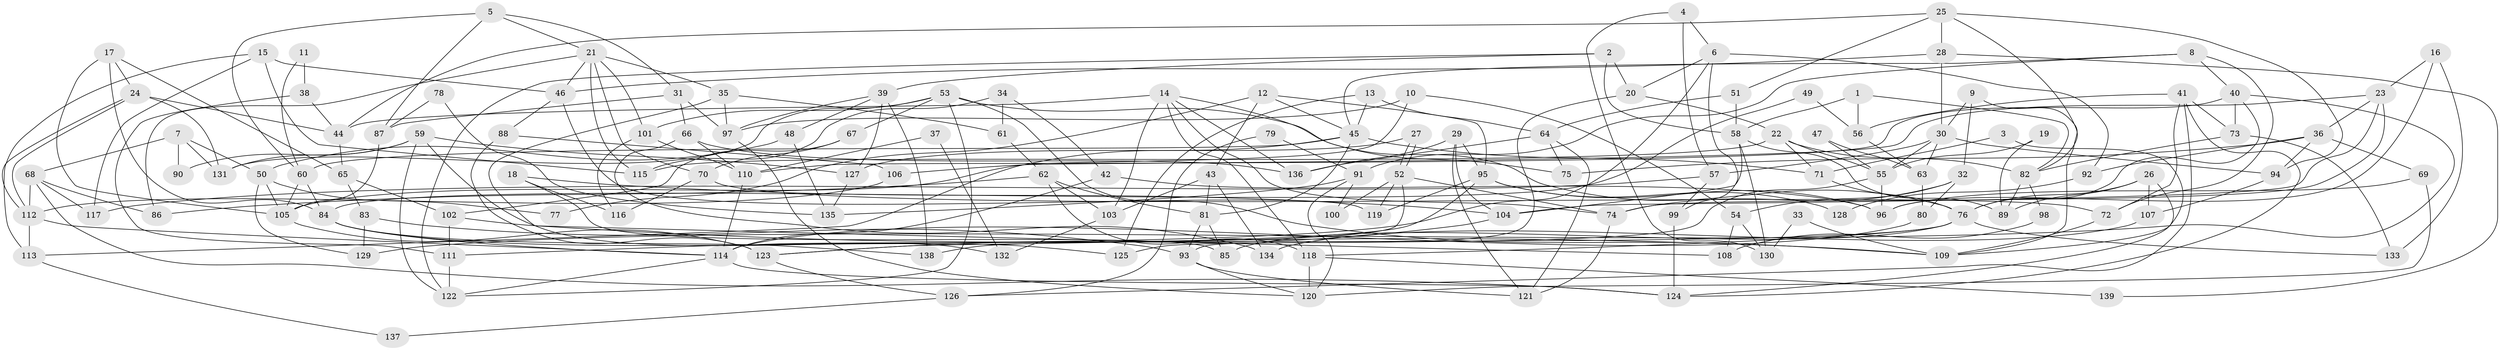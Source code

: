 // Generated by graph-tools (version 1.1) at 2025/01/03/09/25 03:01:58]
// undirected, 139 vertices, 278 edges
graph export_dot {
graph [start="1"]
  node [color=gray90,style=filled];
  1;
  2;
  3;
  4;
  5;
  6;
  7;
  8;
  9;
  10;
  11;
  12;
  13;
  14;
  15;
  16;
  17;
  18;
  19;
  20;
  21;
  22;
  23;
  24;
  25;
  26;
  27;
  28;
  29;
  30;
  31;
  32;
  33;
  34;
  35;
  36;
  37;
  38;
  39;
  40;
  41;
  42;
  43;
  44;
  45;
  46;
  47;
  48;
  49;
  50;
  51;
  52;
  53;
  54;
  55;
  56;
  57;
  58;
  59;
  60;
  61;
  62;
  63;
  64;
  65;
  66;
  67;
  68;
  69;
  70;
  71;
  72;
  73;
  74;
  75;
  76;
  77;
  78;
  79;
  80;
  81;
  82;
  83;
  84;
  85;
  86;
  87;
  88;
  89;
  90;
  91;
  92;
  93;
  94;
  95;
  96;
  97;
  98;
  99;
  100;
  101;
  102;
  103;
  104;
  105;
  106;
  107;
  108;
  109;
  110;
  111;
  112;
  113;
  114;
  115;
  116;
  117;
  118;
  119;
  120;
  121;
  122;
  123;
  124;
  125;
  126;
  127;
  128;
  129;
  130;
  131;
  132;
  133;
  134;
  135;
  136;
  137;
  138;
  139;
  1 -- 58;
  1 -- 82;
  1 -- 56;
  2 -- 20;
  2 -- 122;
  2 -- 39;
  2 -- 58;
  3 -- 71;
  3 -- 109;
  4 -- 6;
  4 -- 130;
  4 -- 57;
  5 -- 87;
  5 -- 21;
  5 -- 31;
  5 -- 60;
  6 -- 111;
  6 -- 20;
  6 -- 92;
  6 -- 99;
  7 -- 50;
  7 -- 131;
  7 -- 68;
  7 -- 90;
  8 -- 72;
  8 -- 45;
  8 -- 40;
  8 -- 91;
  9 -- 32;
  9 -- 30;
  9 -- 109;
  10 -- 105;
  10 -- 97;
  10 -- 54;
  11 -- 60;
  11 -- 38;
  12 -- 45;
  12 -- 43;
  12 -- 77;
  12 -- 95;
  13 -- 64;
  13 -- 45;
  13 -- 125;
  14 -- 76;
  14 -- 44;
  14 -- 74;
  14 -- 103;
  14 -- 118;
  14 -- 136;
  15 -- 113;
  15 -- 117;
  15 -- 46;
  15 -- 115;
  16 -- 23;
  16 -- 96;
  16 -- 133;
  17 -- 24;
  17 -- 84;
  17 -- 65;
  17 -- 105;
  18 -- 85;
  18 -- 104;
  18 -- 116;
  19 -- 55;
  19 -- 89;
  20 -- 22;
  20 -- 93;
  21 -- 70;
  21 -- 46;
  21 -- 35;
  21 -- 86;
  21 -- 101;
  21 -- 115;
  22 -- 71;
  22 -- 115;
  22 -- 55;
  22 -- 82;
  23 -- 74;
  23 -- 106;
  23 -- 36;
  23 -- 104;
  24 -- 44;
  24 -- 112;
  24 -- 112;
  24 -- 131;
  25 -- 82;
  25 -- 51;
  25 -- 28;
  25 -- 44;
  25 -- 94;
  26 -- 89;
  26 -- 76;
  26 -- 107;
  26 -- 124;
  27 -- 52;
  27 -- 52;
  27 -- 127;
  28 -- 30;
  28 -- 46;
  28 -- 139;
  29 -- 136;
  29 -- 95;
  29 -- 104;
  29 -- 121;
  30 -- 94;
  30 -- 55;
  30 -- 57;
  30 -- 63;
  31 -- 97;
  31 -- 66;
  31 -- 87;
  32 -- 74;
  32 -- 80;
  32 -- 54;
  33 -- 109;
  33 -- 130;
  34 -- 42;
  34 -- 115;
  34 -- 61;
  35 -- 61;
  35 -- 97;
  35 -- 132;
  36 -- 69;
  36 -- 75;
  36 -- 92;
  36 -- 94;
  37 -- 110;
  37 -- 132;
  38 -- 111;
  38 -- 44;
  39 -- 138;
  39 -- 48;
  39 -- 97;
  39 -- 127;
  40 -- 110;
  40 -- 73;
  40 -- 76;
  40 -- 129;
  41 -- 73;
  41 -- 124;
  41 -- 56;
  41 -- 72;
  41 -- 126;
  42 -- 114;
  42 -- 96;
  43 -- 134;
  43 -- 81;
  43 -- 103;
  44 -- 65;
  45 -- 81;
  45 -- 60;
  45 -- 71;
  45 -- 113;
  46 -- 88;
  46 -- 119;
  47 -- 63;
  47 -- 55;
  48 -- 50;
  48 -- 135;
  49 -- 84;
  49 -- 56;
  50 -- 105;
  50 -- 129;
  50 -- 77;
  51 -- 58;
  51 -- 64;
  52 -- 114;
  52 -- 74;
  52 -- 100;
  52 -- 119;
  53 -- 101;
  53 -- 122;
  53 -- 67;
  53 -- 75;
  53 -- 109;
  53 -- 131;
  54 -- 108;
  54 -- 130;
  55 -- 125;
  55 -- 96;
  56 -- 63;
  57 -- 99;
  57 -- 117;
  58 -- 104;
  58 -- 89;
  58 -- 130;
  59 -- 131;
  59 -- 127;
  59 -- 90;
  59 -- 108;
  59 -- 122;
  60 -- 105;
  60 -- 84;
  61 -- 62;
  62 -- 86;
  62 -- 103;
  62 -- 81;
  62 -- 118;
  63 -- 80;
  64 -- 121;
  64 -- 75;
  64 -- 136;
  65 -- 102;
  65 -- 83;
  66 -- 136;
  66 -- 110;
  66 -- 134;
  67 -- 70;
  67 -- 102;
  68 -- 124;
  68 -- 86;
  68 -- 112;
  68 -- 117;
  69 -- 120;
  69 -- 96;
  70 -- 72;
  70 -- 116;
  71 -- 76;
  72 -- 109;
  73 -- 133;
  73 -- 82;
  74 -- 121;
  76 -- 118;
  76 -- 85;
  76 -- 133;
  76 -- 138;
  78 -- 135;
  78 -- 87;
  79 -- 126;
  79 -- 91;
  80 -- 114;
  81 -- 93;
  81 -- 85;
  82 -- 89;
  82 -- 98;
  83 -- 93;
  83 -- 129;
  84 -- 114;
  84 -- 125;
  84 -- 138;
  87 -- 105;
  88 -- 123;
  88 -- 106;
  91 -- 120;
  91 -- 100;
  91 -- 135;
  92 -- 128;
  93 -- 120;
  93 -- 121;
  94 -- 107;
  95 -- 119;
  95 -- 96;
  95 -- 123;
  95 -- 128;
  97 -- 120;
  98 -- 108;
  99 -- 124;
  101 -- 110;
  101 -- 116;
  102 -- 109;
  102 -- 111;
  103 -- 132;
  104 -- 123;
  105 -- 123;
  106 -- 112;
  107 -- 134;
  110 -- 114;
  111 -- 122;
  112 -- 113;
  112 -- 114;
  113 -- 137;
  114 -- 124;
  114 -- 122;
  118 -- 120;
  118 -- 139;
  123 -- 126;
  126 -- 137;
  127 -- 135;
}
